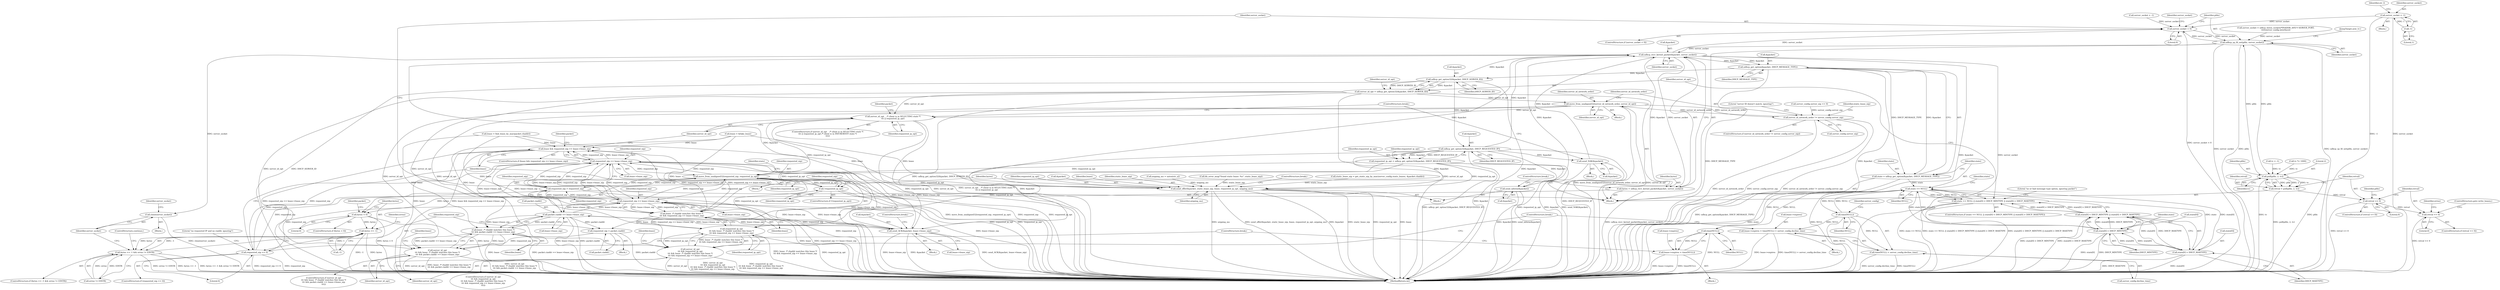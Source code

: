 digraph "0_busybox_6d3b4bb24da9a07c263f3c1acf8df85382ff562c_1@API" {
"1000144" [label="(Call,server_socket = -1)"];
"1000146" [label="(Call,-1)"];
"1000403" [label="(Call,server_socket < 0)"];
"1000414" [label="(Call,udhcp_sp_fd_set(pfds, server_socket))"];
"1000445" [label="(Call,poll(pfds, 2, tv))"];
"1000443" [label="(Call,retval = poll(pfds, 2, tv))"];
"1000450" [label="(Call,retval <= 0)"];
"1000455" [label="(Call,retval == 0)"];
"1000497" [label="(Call,udhcp_recv_kernel_packet(&packet, server_socket))"];
"1000495" [label="(Call,bytes = udhcp_recv_kernel_packet(&packet, server_socket))"];
"1000502" [label="(Call,bytes < 0)"];
"1000508" [label="(Call,bytes == -1)"];
"1000507" [label="(Call,bytes == -1 && errno != EINTR)"];
"1000516" [label="(Call,close(server_socket))"];
"1000545" [label="(Call,udhcp_get_option(&packet, DHCP_MESSAGE_TYPE))"];
"1000543" [label="(Call,state = udhcp_get_option(&packet, DHCP_MESSAGE_TYPE))"];
"1000551" [label="(Call,state == NULL)"];
"1000550" [label="(Call,state == NULL || state[0] < DHCP_MINTYPE || state[0] > DHCP_MAXTYPE)"];
"1000555" [label="(Call,state[0] < DHCP_MINTYPE)"];
"1000554" [label="(Call,state[0] < DHCP_MINTYPE || state[0] > DHCP_MAXTYPE)"];
"1000560" [label="(Call,state[0] > DHCP_MAXTYPE)"];
"1000746" [label="(Call,time(NULL))"];
"1000741" [label="(Call,lease->expires = time(NULL) + server_config.decline_time)"];
"1000745" [label="(Call,time(NULL) + server_config.decline_time)"];
"1000773" [label="(Call,time(NULL))"];
"1000769" [label="(Call,lease->expires = time(NULL))"];
"1000571" [label="(Call,udhcp_get_option32(&packet, DHCP_SERVER_ID))"];
"1000569" [label="(Call,server_id_opt = udhcp_get_option32(&packet, DHCP_SERVER_ID))"];
"1000579" [label="(Call,move_from_unaligned32(server_id_network_order, server_id_opt))"];
"1000583" [label="(Call,server_id_network_order != server_config.server_nip)"];
"1000707" [label="(Call,server_id_opt    /* client is in SELECTING state */\n\t\t\t || requested_ip_opt)"];
"1000720" [label="(Call,server_id_opt\n\t\t\t && requested_ip_opt\n\t\t\t && lease  /* chaddr matches this lease */\n\t\t\t && requested_nip == lease->lease_nip)"];
"1000757" [label="(Call,server_id_opt\n\t\t\t && lease  /* chaddr matches this lease */\n\t\t\t && packet.ciaddr == lease->lease_nip)"];
"1000642" [label="(Call,udhcp_get_option32(&packet, DHCP_REQUESTED_IP))"];
"1000640" [label="(Call,requested_ip_opt = udhcp_get_option32(&packet, DHCP_REQUESTED_IP))"];
"1000649" [label="(Call,move_from_unaligned32(requested_nip, requested_ip_opt))"];
"1000396" [label="(Call,requested_nip = requested_nip)"];
"1000693" [label="(Call,requested_nip == lease->lease_nip)"];
"1000691" [label="(Call,lease && requested_nip == lease->lease_nip)"];
"1000724" [label="(Call,lease  /* chaddr matches this lease */\n\t\t\t && requested_nip == lease->lease_nip)"];
"1000722" [label="(Call,requested_ip_opt\n\t\t\t && lease  /* chaddr matches this lease */\n\t\t\t && requested_nip == lease->lease_nip)"];
"1000699" [label="(Call,send_ACK(&packet, lease->lease_nip))"];
"1000726" [label="(Call,requested_nip == lease->lease_nip)"];
"1000761" [label="(Call,packet.ciaddr == lease->lease_nip)"];
"1000677" [label="(Call,requested_nip = packet.ciaddr)"];
"1000683" [label="(Call,requested_nip == 0)"];
"1000759" [label="(Call,lease  /* chaddr matches this lease */\n\t\t\t && packet.ciaddr == lease->lease_nip)"];
"1000661" [label="(Call,send_offer(&packet, static_lease_nip, lease, requested_ip_opt, arpping_ms))"];
"1000674" [label="(Call,!requested_ip_opt)"];
"1000711" [label="(Call,send_NAK(&packet))"];
"1000780" [label="(Call,send_inform(&packet))"];
"1000731" [label="(Block,)"];
"1000700" [label="(Call,&packet)"];
"1000605" [label="(Call,bb_error_msg(\"found static lease: %x\", static_lease_nip))"];
"1000649" [label="(Call,move_from_unaligned32(requested_nip, requested_ip_opt))"];
"1000795" [label="(MethodReturn,int)"];
"1000577" [label="(Block,)"];
"1000693" [label="(Call,requested_nip == lease->lease_nip)"];
"1000156" [label="(Identifier,str_I)"];
"1000726" [label="(Call,requested_nip == lease->lease_nip)"];
"1000518" [label="(Call,server_socket = -1)"];
"1000550" [label="(Call,state == NULL || state[0] < DHCP_MINTYPE || state[0] > DHCP_MAXTYPE)"];
"1000440" [label="(Call,tv *= 1000)"];
"1000634" [label="(Call,lease = find_lease_by_mac(packet.chaddr))"];
"1000640" [label="(Call,requested_ip_opt = udhcp_get_option32(&packet, DHCP_REQUESTED_IP))"];
"1000564" [label="(Identifier,DHCP_MAXTYPE)"];
"1000765" [label="(Call,lease->lease_nip)"];
"1000780" [label="(Call,send_inform(&packet))"];
"1000415" [label="(Identifier,pfds)"];
"1000448" [label="(Identifier,tv)"];
"1000551" [label="(Call,state == NULL)"];
"1000783" [label="(ControlStructure,break;)"];
"1000727" [label="(Identifier,requested_nip)"];
"1000747" [label="(Identifier,NULL)"];
"1000507" [label="(Call,bytes == -1 && errno != EINTR)"];
"1000461" [label="(Identifier,errno)"];
"1000674" [label="(Call,!requested_ip_opt)"];
"1000561" [label="(Call,state[0])"];
"1000590" [label="(Literal,\"server ID doesn't match, ignoring\")"];
"1000645" [label="(Identifier,DHCP_REQUESTED_IP)"];
"1000454" [label="(ControlStructure,if (retval == 0))"];
"1000742" [label="(Call,lease->expires)"];
"1000723" [label="(Identifier,requested_ip_opt)"];
"1000647" [label="(Identifier,requested_ip_opt)"];
"1000517" [label="(Identifier,server_socket)"];
"1000668" [label="(ControlStructure,break;)"];
"1000405" [label="(Literal,0)"];
"1000545" [label="(Call,udhcp_get_option(&packet, DHCP_MESSAGE_TYPE))"];
"1000584" [label="(Identifier,server_id_network_order)"];
"1000722" [label="(Call,requested_ip_opt\n\t\t\t && lease  /* chaddr matches this lease */\n\t\t\t && requested_nip == lease->lease_nip)"];
"1000556" [label="(Call,state[0])"];
"1000774" [label="(Identifier,NULL)"];
"1000758" [label="(Identifier,server_id_opt)"];
"1000508" [label="(Call,bytes == -1)"];
"1000641" [label="(Identifier,requested_ip_opt)"];
"1000452" [label="(Literal,0)"];
"1000678" [label="(Identifier,requested_nip)"];
"1000592" [label="(Call,static_lease_nip = get_static_nip_by_mac(server_config.static_leases, &packet.chaddr))"];
"1000147" [label="(Literal,1)"];
"1000146" [label="(Call,-1)"];
"1000708" [label="(Identifier,server_id_opt)"];
"1000516" [label="(Call,close(server_socket))"];
"1000450" [label="(Call,retval <= 0)"];
"1000449" [label="(ControlStructure,if (retval <= 0))"];
"1000643" [label="(Call,&packet)"];
"1000414" [label="(Call,udhcp_sp_fd_set(pfds, server_socket))"];
"1000684" [label="(Identifier,requested_nip)"];
"1000666" [label="(Identifier,requested_ip_opt)"];
"1000751" [label="(ControlStructure,break;)"];
"1000691" [label="(Call,lease && requested_nip == lease->lease_nip)"];
"1000688" [label="(Literal,\"no requested IP and no ciaddr, ignoring\")"];
"1000676" [label="(Block,)"];
"1000555" [label="(Call,state[0] < DHCP_MINTYPE)"];
"1000662" [label="(Call,&packet)"];
"1000710" [label="(Block,)"];
"1000543" [label="(Call,state = udhcp_get_option(&packet, DHCP_MESSAGE_TYPE))"];
"1000408" [label="(Identifier,server_socket)"];
"1000513" [label="(Identifier,errno)"];
"1000552" [label="(Identifier,state)"];
"1000712" [label="(Call,&packet)"];
"1000548" [label="(Identifier,DHCP_MESSAGE_TYPE)"];
"1000745" [label="(Call,time(NULL) + server_config.decline_time)"];
"1000762" [label="(Call,packet.ciaddr)"];
"1000544" [label="(Identifier,state)"];
"1000713" [label="(Identifier,packet)"];
"1000775" [label="(ControlStructure,break;)"];
"1000773" [label="(Call,time(NULL))"];
"1000402" [label="(ControlStructure,if (server_socket < 0))"];
"1000665" [label="(Identifier,lease)"];
"1000724" [label="(Call,lease  /* chaddr matches this lease */\n\t\t\t && requested_nip == lease->lease_nip)"];
"1000526" [label="(Identifier,packet)"];
"1000654" [label="(Identifier,state)"];
"1000496" [label="(Identifier,bytes)"];
"1000673" [label="(ControlStructure,if (!requested_ip_opt))"];
"1000546" [label="(Call,&packet)"];
"1000359" [label="(Call,server_config.server_nip == 0)"];
"1000581" [label="(Identifier,server_id_opt)"];
"1000522" [label="(ControlStructure,continue;)"];
"1000416" [label="(Identifier,server_socket)"];
"1000498" [label="(Call,&packet)"];
"1000757" [label="(Call,server_id_opt\n\t\t\t && lease  /* chaddr matches this lease */\n\t\t\t && packet.ciaddr == lease->lease_nip)"];
"1000628" [label="(Call,lease = &fake_lease)"];
"1000719" [label="(ControlStructure,if (server_id_opt\n\t\t\t && requested_ip_opt\n\t\t\t && lease  /* chaddr matches this lease */\n\t\t\t && requested_nip == lease->lease_nip\n\t\t\t))"];
"1000720" [label="(Call,server_id_opt\n\t\t\t && requested_ip_opt\n\t\t\t && lease  /* chaddr matches this lease */\n\t\t\t && requested_nip == lease->lease_nip)"];
"1000748" [label="(Call,server_config.decline_time)"];
"1000648" [label="(Block,)"];
"1000677" [label="(Call,requested_nip = packet.ciaddr)"];
"1000515" [label="(Block,)"];
"1000768" [label="(Block,)"];
"1000502" [label="(Call,bytes < 0)"];
"1000559" [label="(Identifier,DHCP_MINTYPE)"];
"1000569" [label="(Call,server_id_opt = udhcp_get_option32(&packet, DHCP_SERVER_ID))"];
"1000144" [label="(Call,server_socket = -1)"];
"1000447" [label="(Literal,2)"];
"1000554" [label="(Call,state[0] < DHCP_MINTYPE || state[0] > DHCP_MAXTYPE)"];
"1000458" [label="(ControlStructure,goto write_leases;)"];
"1000580" [label="(Identifier,server_id_network_order)"];
"1000682" [label="(ControlStructure,if (requested_nip == 0))"];
"1000725" [label="(Identifier,lease)"];
"1000685" [label="(Literal,0)"];
"1000504" [label="(Literal,0)"];
"1000690" [label="(ControlStructure,if (lease && requested_nip == lease->lease_nip))"];
"1000572" [label="(Call,&packet)"];
"1000741" [label="(Call,lease->expires = time(NULL) + server_config.decline_time)"];
"1000443" [label="(Call,retval = poll(pfds, 2, tv))"];
"1000451" [label="(Identifier,retval)"];
"1000699" [label="(Call,send_ACK(&packet, lease->lease_nip))"];
"1000734" [label="(Identifier,lease)"];
"1000446" [label="(Identifier,pfds)"];
"1000706" [label="(ControlStructure,if (server_id_opt    /* client is in SELECTING state */\n\t\t\t || requested_ip_opt /* client is in INIT-REBOOT state */\n\t\t\t))"];
"1000509" [label="(Identifier,bytes)"];
"1000698" [label="(Block,)"];
"1000728" [label="(Call,lease->lease_nip)"];
"1000667" [label="(Identifier,arpping_ms)"];
"1000705" [label="(ControlStructure,break;)"];
"1000510" [label="(Call,-1)"];
"1000512" [label="(Call,errno != EINTR)"];
"1000557" [label="(Identifier,state)"];
"1000553" [label="(Identifier,NULL)"];
"1000417" [label="(JumpTarget,new_tv:)"];
"1000579" [label="(Call,move_from_unaligned32(server_id_network_order, server_id_opt))"];
"1000761" [label="(Call,packet.ciaddr == lease->lease_nip)"];
"1000497" [label="(Call,udhcp_recv_kernel_packet(&packet, server_socket))"];
"1000444" [label="(Identifier,retval)"];
"1000583" [label="(Call,server_id_network_order != server_config.server_nip)"];
"1000457" [label="(Literal,0)"];
"1000397" [label="(Identifier,requested_nip)"];
"1000562" [label="(Identifier,state)"];
"1000469" [label="(Identifier,pfds)"];
"1000549" [label="(ControlStructure,if (state == NULL || state[0] < DHCP_MINTYPE || state[0] > DHCP_MAXTYPE))"];
"1000398" [label="(Identifier,requested_nip)"];
"1000769" [label="(Call,lease->expires = time(NULL))"];
"1000702" [label="(Call,lease->lease_nip)"];
"1000707" [label="(Call,server_id_opt    /* client is in SELECTING state */\n\t\t\t || requested_ip_opt)"];
"1000759" [label="(Call,lease  /* chaddr matches this lease */\n\t\t\t && packet.ciaddr == lease->lease_nip)"];
"1000593" [label="(Identifier,static_lease_nip)"];
"1000445" [label="(Call,poll(pfds, 2, tv))"];
"1000455" [label="(Call,retval == 0)"];
"1000145" [label="(Identifier,server_socket)"];
"1000142" [label="(Block,)"];
"1000642" [label="(Call,udhcp_get_option32(&packet, DHCP_REQUESTED_IP))"];
"1000456" [label="(Identifier,retval)"];
"1000770" [label="(Call,lease->expires)"];
"1000651" [label="(Identifier,requested_ip_opt)"];
"1000403" [label="(Call,server_socket < 0)"];
"1000570" [label="(Identifier,server_id_opt)"];
"1000695" [label="(Call,lease->lease_nip)"];
"1000404" [label="(Identifier,server_socket)"];
"1000760" [label="(Identifier,lease)"];
"1000656" [label="(Block,)"];
"1000500" [label="(Identifier,server_socket)"];
"1000574" [label="(Identifier,DHCP_SERVER_ID)"];
"1000519" [label="(Identifier,server_socket)"];
"1000664" [label="(Identifier,static_lease_nip)"];
"1000567" [label="(Literal,\"no or bad message type option, ignoring packet\")"];
"1000506" [label="(ControlStructure,if (bytes == -1 && errno != EINTR))"];
"1000396" [label="(Call,requested_nip = requested_nip)"];
"1000576" [label="(Identifier,server_id_opt)"];
"1000714" [label="(ControlStructure,break;)"];
"1000571" [label="(Call,udhcp_get_option32(&packet, DHCP_SERVER_ID))"];
"1000388" [label="(Block,)"];
"1000746" [label="(Call,time(NULL))"];
"1000418" [label="(Call,tv = -1)"];
"1000407" [label="(Call,server_socket = udhcp_listen_socket(/*INADDR_ANY,*/ SERVER_PORT,\n\t\t\t\t\tserver_config.interface))"];
"1000721" [label="(Identifier,server_id_opt)"];
"1000711" [label="(Call,send_NAK(&packet))"];
"1000650" [label="(Identifier,requested_nip)"];
"1000560" [label="(Call,state[0] > DHCP_MAXTYPE)"];
"1000771" [label="(Identifier,lease)"];
"1000661" [label="(Call,send_offer(&packet, static_lease_nip, lease, requested_ip_opt, arpping_ms))"];
"1000503" [label="(Identifier,bytes)"];
"1000709" [label="(Identifier,requested_ip_opt)"];
"1000756" [label="(ControlStructure,if (server_id_opt\n\t\t\t && lease  /* chaddr matches this lease */\n\t\t\t && packet.ciaddr == lease->lease_nip\n\t\t\t))"];
"1000694" [label="(Identifier,requested_nip)"];
"1000692" [label="(Identifier,lease)"];
"1000749" [label="(Identifier,server_config)"];
"1000501" [label="(ControlStructure,if (bytes < 0))"];
"1000585" [label="(Call,server_config.server_nip)"];
"1000701" [label="(Identifier,packet)"];
"1000683" [label="(Call,requested_nip == 0)"];
"1000679" [label="(Call,packet.ciaddr)"];
"1000239" [label="(Call,arpping_ms = xatou(str_a))"];
"1000675" [label="(Identifier,requested_ip_opt)"];
"1000781" [label="(Call,&packet)"];
"1000582" [label="(ControlStructure,if (server_id_network_order != server_config.server_nip))"];
"1000495" [label="(Call,bytes = udhcp_recv_kernel_packet(&packet, server_socket))"];
"1000144" -> "1000142"  [label="AST: "];
"1000144" -> "1000146"  [label="CFG: "];
"1000145" -> "1000144"  [label="AST: "];
"1000146" -> "1000144"  [label="AST: "];
"1000156" -> "1000144"  [label="CFG: "];
"1000144" -> "1000795"  [label="DDG: server_socket"];
"1000144" -> "1000795"  [label="DDG: -1"];
"1000146" -> "1000144"  [label="DDG: 1"];
"1000144" -> "1000403"  [label="DDG: server_socket"];
"1000146" -> "1000147"  [label="CFG: "];
"1000147" -> "1000146"  [label="AST: "];
"1000403" -> "1000402"  [label="AST: "];
"1000403" -> "1000405"  [label="CFG: "];
"1000404" -> "1000403"  [label="AST: "];
"1000405" -> "1000403"  [label="AST: "];
"1000408" -> "1000403"  [label="CFG: "];
"1000415" -> "1000403"  [label="CFG: "];
"1000403" -> "1000795"  [label="DDG: server_socket < 0"];
"1000518" -> "1000403"  [label="DDG: server_socket"];
"1000497" -> "1000403"  [label="DDG: server_socket"];
"1000414" -> "1000403"  [label="DDG: server_socket"];
"1000403" -> "1000414"  [label="DDG: server_socket"];
"1000414" -> "1000388"  [label="AST: "];
"1000414" -> "1000416"  [label="CFG: "];
"1000415" -> "1000414"  [label="AST: "];
"1000416" -> "1000414"  [label="AST: "];
"1000417" -> "1000414"  [label="CFG: "];
"1000414" -> "1000795"  [label="DDG: udhcp_sp_fd_set(pfds, server_socket)"];
"1000414" -> "1000795"  [label="DDG: server_socket"];
"1000414" -> "1000795"  [label="DDG: pfds"];
"1000445" -> "1000414"  [label="DDG: pfds"];
"1000407" -> "1000414"  [label="DDG: server_socket"];
"1000414" -> "1000445"  [label="DDG: pfds"];
"1000414" -> "1000497"  [label="DDG: server_socket"];
"1000445" -> "1000443"  [label="AST: "];
"1000445" -> "1000448"  [label="CFG: "];
"1000446" -> "1000445"  [label="AST: "];
"1000447" -> "1000445"  [label="AST: "];
"1000448" -> "1000445"  [label="AST: "];
"1000443" -> "1000445"  [label="CFG: "];
"1000445" -> "1000795"  [label="DDG: pfds"];
"1000445" -> "1000795"  [label="DDG: tv"];
"1000445" -> "1000443"  [label="DDG: pfds"];
"1000445" -> "1000443"  [label="DDG: 2"];
"1000445" -> "1000443"  [label="DDG: tv"];
"1000440" -> "1000445"  [label="DDG: tv"];
"1000418" -> "1000445"  [label="DDG: tv"];
"1000443" -> "1000388"  [label="AST: "];
"1000444" -> "1000443"  [label="AST: "];
"1000451" -> "1000443"  [label="CFG: "];
"1000443" -> "1000795"  [label="DDG: poll(pfds, 2, tv)"];
"1000443" -> "1000450"  [label="DDG: retval"];
"1000450" -> "1000449"  [label="AST: "];
"1000450" -> "1000452"  [label="CFG: "];
"1000451" -> "1000450"  [label="AST: "];
"1000452" -> "1000450"  [label="AST: "];
"1000456" -> "1000450"  [label="CFG: "];
"1000469" -> "1000450"  [label="CFG: "];
"1000450" -> "1000795"  [label="DDG: retval <= 0"];
"1000450" -> "1000455"  [label="DDG: retval"];
"1000455" -> "1000454"  [label="AST: "];
"1000455" -> "1000457"  [label="CFG: "];
"1000456" -> "1000455"  [label="AST: "];
"1000457" -> "1000455"  [label="AST: "];
"1000458" -> "1000455"  [label="CFG: "];
"1000461" -> "1000455"  [label="CFG: "];
"1000455" -> "1000795"  [label="DDG: retval == 0"];
"1000497" -> "1000495"  [label="AST: "];
"1000497" -> "1000500"  [label="CFG: "];
"1000498" -> "1000497"  [label="AST: "];
"1000500" -> "1000497"  [label="AST: "];
"1000495" -> "1000497"  [label="CFG: "];
"1000497" -> "1000795"  [label="DDG: &packet"];
"1000497" -> "1000795"  [label="DDG: server_socket"];
"1000497" -> "1000495"  [label="DDG: &packet"];
"1000497" -> "1000495"  [label="DDG: server_socket"];
"1000642" -> "1000497"  [label="DDG: &packet"];
"1000699" -> "1000497"  [label="DDG: &packet"];
"1000711" -> "1000497"  [label="DDG: &packet"];
"1000780" -> "1000497"  [label="DDG: &packet"];
"1000661" -> "1000497"  [label="DDG: &packet"];
"1000545" -> "1000497"  [label="DDG: &packet"];
"1000571" -> "1000497"  [label="DDG: &packet"];
"1000497" -> "1000516"  [label="DDG: server_socket"];
"1000497" -> "1000545"  [label="DDG: &packet"];
"1000495" -> "1000388"  [label="AST: "];
"1000496" -> "1000495"  [label="AST: "];
"1000503" -> "1000495"  [label="CFG: "];
"1000495" -> "1000795"  [label="DDG: udhcp_recv_kernel_packet(&packet, server_socket)"];
"1000495" -> "1000502"  [label="DDG: bytes"];
"1000502" -> "1000501"  [label="AST: "];
"1000502" -> "1000504"  [label="CFG: "];
"1000503" -> "1000502"  [label="AST: "];
"1000504" -> "1000502"  [label="AST: "];
"1000509" -> "1000502"  [label="CFG: "];
"1000526" -> "1000502"  [label="CFG: "];
"1000502" -> "1000795"  [label="DDG: bytes"];
"1000502" -> "1000795"  [label="DDG: bytes < 0"];
"1000502" -> "1000508"  [label="DDG: bytes"];
"1000508" -> "1000507"  [label="AST: "];
"1000508" -> "1000510"  [label="CFG: "];
"1000509" -> "1000508"  [label="AST: "];
"1000510" -> "1000508"  [label="AST: "];
"1000513" -> "1000508"  [label="CFG: "];
"1000507" -> "1000508"  [label="CFG: "];
"1000508" -> "1000795"  [label="DDG: bytes"];
"1000508" -> "1000795"  [label="DDG: -1"];
"1000508" -> "1000507"  [label="DDG: bytes"];
"1000508" -> "1000507"  [label="DDG: -1"];
"1000510" -> "1000508"  [label="DDG: 1"];
"1000507" -> "1000506"  [label="AST: "];
"1000507" -> "1000512"  [label="CFG: "];
"1000512" -> "1000507"  [label="AST: "];
"1000517" -> "1000507"  [label="CFG: "];
"1000522" -> "1000507"  [label="CFG: "];
"1000507" -> "1000795"  [label="DDG: bytes == -1 && errno != EINTR"];
"1000507" -> "1000795"  [label="DDG: errno != EINTR"];
"1000507" -> "1000795"  [label="DDG: bytes == -1"];
"1000512" -> "1000507"  [label="DDG: errno"];
"1000512" -> "1000507"  [label="DDG: EINTR"];
"1000516" -> "1000515"  [label="AST: "];
"1000516" -> "1000517"  [label="CFG: "];
"1000517" -> "1000516"  [label="AST: "];
"1000519" -> "1000516"  [label="CFG: "];
"1000516" -> "1000795"  [label="DDG: close(server_socket)"];
"1000545" -> "1000543"  [label="AST: "];
"1000545" -> "1000548"  [label="CFG: "];
"1000546" -> "1000545"  [label="AST: "];
"1000548" -> "1000545"  [label="AST: "];
"1000543" -> "1000545"  [label="CFG: "];
"1000545" -> "1000795"  [label="DDG: DHCP_MESSAGE_TYPE"];
"1000545" -> "1000795"  [label="DDG: &packet"];
"1000545" -> "1000543"  [label="DDG: &packet"];
"1000545" -> "1000543"  [label="DDG: DHCP_MESSAGE_TYPE"];
"1000545" -> "1000571"  [label="DDG: &packet"];
"1000543" -> "1000388"  [label="AST: "];
"1000544" -> "1000543"  [label="AST: "];
"1000552" -> "1000543"  [label="CFG: "];
"1000543" -> "1000795"  [label="DDG: udhcp_get_option(&packet, DHCP_MESSAGE_TYPE)"];
"1000543" -> "1000551"  [label="DDG: state"];
"1000551" -> "1000550"  [label="AST: "];
"1000551" -> "1000553"  [label="CFG: "];
"1000552" -> "1000551"  [label="AST: "];
"1000553" -> "1000551"  [label="AST: "];
"1000557" -> "1000551"  [label="CFG: "];
"1000550" -> "1000551"  [label="CFG: "];
"1000551" -> "1000795"  [label="DDG: NULL"];
"1000551" -> "1000795"  [label="DDG: state"];
"1000551" -> "1000550"  [label="DDG: state"];
"1000551" -> "1000550"  [label="DDG: NULL"];
"1000555" -> "1000551"  [label="DDG: state[0]"];
"1000560" -> "1000551"  [label="DDG: state[0]"];
"1000746" -> "1000551"  [label="DDG: NULL"];
"1000773" -> "1000551"  [label="DDG: NULL"];
"1000551" -> "1000555"  [label="DDG: state"];
"1000551" -> "1000560"  [label="DDG: state"];
"1000551" -> "1000746"  [label="DDG: NULL"];
"1000551" -> "1000773"  [label="DDG: NULL"];
"1000550" -> "1000549"  [label="AST: "];
"1000550" -> "1000554"  [label="CFG: "];
"1000554" -> "1000550"  [label="AST: "];
"1000567" -> "1000550"  [label="CFG: "];
"1000570" -> "1000550"  [label="CFG: "];
"1000550" -> "1000795"  [label="DDG: state == NULL || state[0] < DHCP_MINTYPE || state[0] > DHCP_MAXTYPE"];
"1000550" -> "1000795"  [label="DDG: state[0] < DHCP_MINTYPE || state[0] > DHCP_MAXTYPE"];
"1000550" -> "1000795"  [label="DDG: state == NULL"];
"1000554" -> "1000550"  [label="DDG: state[0] < DHCP_MINTYPE"];
"1000554" -> "1000550"  [label="DDG: state[0] > DHCP_MAXTYPE"];
"1000555" -> "1000554"  [label="AST: "];
"1000555" -> "1000559"  [label="CFG: "];
"1000556" -> "1000555"  [label="AST: "];
"1000559" -> "1000555"  [label="AST: "];
"1000562" -> "1000555"  [label="CFG: "];
"1000554" -> "1000555"  [label="CFG: "];
"1000555" -> "1000795"  [label="DDG: state[0]"];
"1000555" -> "1000795"  [label="DDG: DHCP_MINTYPE"];
"1000555" -> "1000554"  [label="DDG: state[0]"];
"1000555" -> "1000554"  [label="DDG: DHCP_MINTYPE"];
"1000560" -> "1000555"  [label="DDG: state[0]"];
"1000555" -> "1000560"  [label="DDG: state[0]"];
"1000554" -> "1000560"  [label="CFG: "];
"1000560" -> "1000554"  [label="AST: "];
"1000554" -> "1000795"  [label="DDG: state[0] > DHCP_MAXTYPE"];
"1000554" -> "1000795"  [label="DDG: state[0] < DHCP_MINTYPE"];
"1000560" -> "1000554"  [label="DDG: state[0]"];
"1000560" -> "1000554"  [label="DDG: DHCP_MAXTYPE"];
"1000560" -> "1000564"  [label="CFG: "];
"1000561" -> "1000560"  [label="AST: "];
"1000564" -> "1000560"  [label="AST: "];
"1000560" -> "1000795"  [label="DDG: DHCP_MAXTYPE"];
"1000560" -> "1000795"  [label="DDG: state[0]"];
"1000746" -> "1000745"  [label="AST: "];
"1000746" -> "1000747"  [label="CFG: "];
"1000747" -> "1000746"  [label="AST: "];
"1000749" -> "1000746"  [label="CFG: "];
"1000746" -> "1000795"  [label="DDG: NULL"];
"1000746" -> "1000741"  [label="DDG: NULL"];
"1000746" -> "1000745"  [label="DDG: NULL"];
"1000741" -> "1000731"  [label="AST: "];
"1000741" -> "1000745"  [label="CFG: "];
"1000742" -> "1000741"  [label="AST: "];
"1000745" -> "1000741"  [label="AST: "];
"1000751" -> "1000741"  [label="CFG: "];
"1000741" -> "1000795"  [label="DDG: lease->expires"];
"1000741" -> "1000795"  [label="DDG: time(NULL) + server_config.decline_time"];
"1000745" -> "1000748"  [label="CFG: "];
"1000748" -> "1000745"  [label="AST: "];
"1000745" -> "1000795"  [label="DDG: server_config.decline_time"];
"1000745" -> "1000795"  [label="DDG: time(NULL)"];
"1000773" -> "1000769"  [label="AST: "];
"1000773" -> "1000774"  [label="CFG: "];
"1000774" -> "1000773"  [label="AST: "];
"1000769" -> "1000773"  [label="CFG: "];
"1000773" -> "1000795"  [label="DDG: NULL"];
"1000773" -> "1000769"  [label="DDG: NULL"];
"1000769" -> "1000768"  [label="AST: "];
"1000770" -> "1000769"  [label="AST: "];
"1000775" -> "1000769"  [label="CFG: "];
"1000769" -> "1000795"  [label="DDG: time(NULL)"];
"1000769" -> "1000795"  [label="DDG: lease->expires"];
"1000571" -> "1000569"  [label="AST: "];
"1000571" -> "1000574"  [label="CFG: "];
"1000572" -> "1000571"  [label="AST: "];
"1000574" -> "1000571"  [label="AST: "];
"1000569" -> "1000571"  [label="CFG: "];
"1000571" -> "1000795"  [label="DDG: DHCP_SERVER_ID"];
"1000571" -> "1000795"  [label="DDG: &packet"];
"1000571" -> "1000569"  [label="DDG: &packet"];
"1000571" -> "1000569"  [label="DDG: DHCP_SERVER_ID"];
"1000571" -> "1000642"  [label="DDG: &packet"];
"1000569" -> "1000388"  [label="AST: "];
"1000570" -> "1000569"  [label="AST: "];
"1000576" -> "1000569"  [label="CFG: "];
"1000569" -> "1000795"  [label="DDG: udhcp_get_option32(&packet, DHCP_SERVER_ID)"];
"1000569" -> "1000795"  [label="DDG: server_id_opt"];
"1000569" -> "1000579"  [label="DDG: server_id_opt"];
"1000569" -> "1000707"  [label="DDG: server_id_opt"];
"1000569" -> "1000720"  [label="DDG: server_id_opt"];
"1000569" -> "1000757"  [label="DDG: server_id_opt"];
"1000579" -> "1000577"  [label="AST: "];
"1000579" -> "1000581"  [label="CFG: "];
"1000580" -> "1000579"  [label="AST: "];
"1000581" -> "1000579"  [label="AST: "];
"1000584" -> "1000579"  [label="CFG: "];
"1000579" -> "1000795"  [label="DDG: move_from_unaligned32(server_id_network_order, server_id_opt)"];
"1000579" -> "1000795"  [label="DDG: server_id_opt"];
"1000583" -> "1000579"  [label="DDG: server_id_network_order"];
"1000579" -> "1000583"  [label="DDG: server_id_network_order"];
"1000579" -> "1000707"  [label="DDG: server_id_opt"];
"1000579" -> "1000720"  [label="DDG: server_id_opt"];
"1000579" -> "1000757"  [label="DDG: server_id_opt"];
"1000583" -> "1000582"  [label="AST: "];
"1000583" -> "1000585"  [label="CFG: "];
"1000584" -> "1000583"  [label="AST: "];
"1000585" -> "1000583"  [label="AST: "];
"1000590" -> "1000583"  [label="CFG: "];
"1000593" -> "1000583"  [label="CFG: "];
"1000583" -> "1000795"  [label="DDG: server_id_network_order != server_config.server_nip"];
"1000583" -> "1000795"  [label="DDG: server_id_network_order"];
"1000583" -> "1000795"  [label="DDG: server_config.server_nip"];
"1000359" -> "1000583"  [label="DDG: server_config.server_nip"];
"1000707" -> "1000706"  [label="AST: "];
"1000707" -> "1000708"  [label="CFG: "];
"1000707" -> "1000709"  [label="CFG: "];
"1000708" -> "1000707"  [label="AST: "];
"1000709" -> "1000707"  [label="AST: "];
"1000713" -> "1000707"  [label="CFG: "];
"1000714" -> "1000707"  [label="CFG: "];
"1000707" -> "1000795"  [label="DDG: requested_ip_opt"];
"1000707" -> "1000795"  [label="DDG: server_id_opt"];
"1000707" -> "1000795"  [label="DDG: server_id_opt    /* client is in SELECTING state */\n\t\t\t || requested_ip_opt"];
"1000674" -> "1000707"  [label="DDG: requested_ip_opt"];
"1000720" -> "1000719"  [label="AST: "];
"1000720" -> "1000721"  [label="CFG: "];
"1000720" -> "1000722"  [label="CFG: "];
"1000721" -> "1000720"  [label="AST: "];
"1000722" -> "1000720"  [label="AST: "];
"1000734" -> "1000720"  [label="CFG: "];
"1000751" -> "1000720"  [label="CFG: "];
"1000720" -> "1000795"  [label="DDG: server_id_opt"];
"1000720" -> "1000795"  [label="DDG: server_id_opt\n\t\t\t && requested_ip_opt\n\t\t\t && lease  /* chaddr matches this lease */\n\t\t\t && requested_nip == lease->lease_nip"];
"1000720" -> "1000795"  [label="DDG: requested_ip_opt\n\t\t\t && lease  /* chaddr matches this lease */\n\t\t\t && requested_nip == lease->lease_nip"];
"1000722" -> "1000720"  [label="DDG: requested_ip_opt"];
"1000722" -> "1000720"  [label="DDG: lease  /* chaddr matches this lease */\n\t\t\t && requested_nip == lease->lease_nip"];
"1000757" -> "1000756"  [label="AST: "];
"1000757" -> "1000758"  [label="CFG: "];
"1000757" -> "1000759"  [label="CFG: "];
"1000758" -> "1000757"  [label="AST: "];
"1000759" -> "1000757"  [label="AST: "];
"1000771" -> "1000757"  [label="CFG: "];
"1000775" -> "1000757"  [label="CFG: "];
"1000757" -> "1000795"  [label="DDG: server_id_opt\n\t\t\t && lease  /* chaddr matches this lease */\n\t\t\t && packet.ciaddr == lease->lease_nip"];
"1000757" -> "1000795"  [label="DDG: server_id_opt"];
"1000757" -> "1000795"  [label="DDG: lease  /* chaddr matches this lease */\n\t\t\t && packet.ciaddr == lease->lease_nip"];
"1000759" -> "1000757"  [label="DDG: lease"];
"1000759" -> "1000757"  [label="DDG: packet.ciaddr == lease->lease_nip"];
"1000642" -> "1000640"  [label="AST: "];
"1000642" -> "1000645"  [label="CFG: "];
"1000643" -> "1000642"  [label="AST: "];
"1000645" -> "1000642"  [label="AST: "];
"1000640" -> "1000642"  [label="CFG: "];
"1000642" -> "1000795"  [label="DDG: &packet"];
"1000642" -> "1000795"  [label="DDG: DHCP_REQUESTED_IP"];
"1000642" -> "1000640"  [label="DDG: &packet"];
"1000642" -> "1000640"  [label="DDG: DHCP_REQUESTED_IP"];
"1000642" -> "1000661"  [label="DDG: &packet"];
"1000642" -> "1000699"  [label="DDG: &packet"];
"1000642" -> "1000711"  [label="DDG: &packet"];
"1000642" -> "1000780"  [label="DDG: &packet"];
"1000640" -> "1000388"  [label="AST: "];
"1000641" -> "1000640"  [label="AST: "];
"1000647" -> "1000640"  [label="CFG: "];
"1000640" -> "1000795"  [label="DDG: requested_ip_opt"];
"1000640" -> "1000795"  [label="DDG: udhcp_get_option32(&packet, DHCP_REQUESTED_IP)"];
"1000640" -> "1000649"  [label="DDG: requested_ip_opt"];
"1000640" -> "1000661"  [label="DDG: requested_ip_opt"];
"1000640" -> "1000674"  [label="DDG: requested_ip_opt"];
"1000640" -> "1000722"  [label="DDG: requested_ip_opt"];
"1000649" -> "1000648"  [label="AST: "];
"1000649" -> "1000651"  [label="CFG: "];
"1000650" -> "1000649"  [label="AST: "];
"1000651" -> "1000649"  [label="AST: "];
"1000654" -> "1000649"  [label="CFG: "];
"1000649" -> "1000795"  [label="DDG: requested_nip"];
"1000649" -> "1000795"  [label="DDG: requested_ip_opt"];
"1000649" -> "1000795"  [label="DDG: move_from_unaligned32(requested_nip, requested_ip_opt)"];
"1000649" -> "1000396"  [label="DDG: requested_nip"];
"1000396" -> "1000649"  [label="DDG: requested_nip"];
"1000683" -> "1000649"  [label="DDG: requested_nip"];
"1000726" -> "1000649"  [label="DDG: requested_nip"];
"1000693" -> "1000649"  [label="DDG: requested_nip"];
"1000649" -> "1000661"  [label="DDG: requested_ip_opt"];
"1000649" -> "1000674"  [label="DDG: requested_ip_opt"];
"1000649" -> "1000693"  [label="DDG: requested_nip"];
"1000649" -> "1000722"  [label="DDG: requested_ip_opt"];
"1000649" -> "1000726"  [label="DDG: requested_nip"];
"1000396" -> "1000388"  [label="AST: "];
"1000396" -> "1000398"  [label="CFG: "];
"1000397" -> "1000396"  [label="AST: "];
"1000398" -> "1000396"  [label="AST: "];
"1000404" -> "1000396"  [label="CFG: "];
"1000396" -> "1000795"  [label="DDG: requested_nip"];
"1000683" -> "1000396"  [label="DDG: requested_nip"];
"1000726" -> "1000396"  [label="DDG: requested_nip"];
"1000693" -> "1000396"  [label="DDG: requested_nip"];
"1000396" -> "1000693"  [label="DDG: requested_nip"];
"1000396" -> "1000726"  [label="DDG: requested_nip"];
"1000693" -> "1000691"  [label="AST: "];
"1000693" -> "1000695"  [label="CFG: "];
"1000694" -> "1000693"  [label="AST: "];
"1000695" -> "1000693"  [label="AST: "];
"1000691" -> "1000693"  [label="CFG: "];
"1000693" -> "1000795"  [label="DDG: lease->lease_nip"];
"1000693" -> "1000795"  [label="DDG: requested_nip"];
"1000693" -> "1000691"  [label="DDG: requested_nip"];
"1000693" -> "1000691"  [label="DDG: lease->lease_nip"];
"1000683" -> "1000693"  [label="DDG: requested_nip"];
"1000726" -> "1000693"  [label="DDG: requested_nip"];
"1000726" -> "1000693"  [label="DDG: lease->lease_nip"];
"1000699" -> "1000693"  [label="DDG: lease->lease_nip"];
"1000761" -> "1000693"  [label="DDG: lease->lease_nip"];
"1000693" -> "1000699"  [label="DDG: lease->lease_nip"];
"1000693" -> "1000726"  [label="DDG: requested_nip"];
"1000693" -> "1000726"  [label="DDG: lease->lease_nip"];
"1000693" -> "1000761"  [label="DDG: lease->lease_nip"];
"1000691" -> "1000690"  [label="AST: "];
"1000691" -> "1000692"  [label="CFG: "];
"1000692" -> "1000691"  [label="AST: "];
"1000701" -> "1000691"  [label="CFG: "];
"1000708" -> "1000691"  [label="CFG: "];
"1000691" -> "1000795"  [label="DDG: requested_nip == lease->lease_nip"];
"1000691" -> "1000795"  [label="DDG: lease"];
"1000691" -> "1000795"  [label="DDG: lease && requested_nip == lease->lease_nip"];
"1000628" -> "1000691"  [label="DDG: lease"];
"1000634" -> "1000691"  [label="DDG: lease"];
"1000724" -> "1000691"  [label="DDG: requested_nip == lease->lease_nip"];
"1000691" -> "1000724"  [label="DDG: requested_nip == lease->lease_nip"];
"1000724" -> "1000722"  [label="AST: "];
"1000724" -> "1000725"  [label="CFG: "];
"1000724" -> "1000726"  [label="CFG: "];
"1000725" -> "1000724"  [label="AST: "];
"1000726" -> "1000724"  [label="AST: "];
"1000722" -> "1000724"  [label="CFG: "];
"1000724" -> "1000795"  [label="DDG: lease"];
"1000724" -> "1000795"  [label="DDG: requested_nip == lease->lease_nip"];
"1000724" -> "1000722"  [label="DDG: lease"];
"1000724" -> "1000722"  [label="DDG: requested_nip == lease->lease_nip"];
"1000628" -> "1000724"  [label="DDG: lease"];
"1000634" -> "1000724"  [label="DDG: lease"];
"1000726" -> "1000724"  [label="DDG: requested_nip"];
"1000726" -> "1000724"  [label="DDG: lease->lease_nip"];
"1000722" -> "1000723"  [label="CFG: "];
"1000723" -> "1000722"  [label="AST: "];
"1000722" -> "1000795"  [label="DDG: lease  /* chaddr matches this lease */\n\t\t\t && requested_nip == lease->lease_nip"];
"1000722" -> "1000795"  [label="DDG: requested_ip_opt"];
"1000699" -> "1000698"  [label="AST: "];
"1000699" -> "1000702"  [label="CFG: "];
"1000700" -> "1000699"  [label="AST: "];
"1000702" -> "1000699"  [label="AST: "];
"1000705" -> "1000699"  [label="CFG: "];
"1000699" -> "1000795"  [label="DDG: &packet"];
"1000699" -> "1000795"  [label="DDG: send_ACK(&packet, lease->lease_nip)"];
"1000699" -> "1000795"  [label="DDG: lease->lease_nip"];
"1000761" -> "1000699"  [label="DDG: lease->lease_nip"];
"1000726" -> "1000699"  [label="DDG: lease->lease_nip"];
"1000699" -> "1000726"  [label="DDG: lease->lease_nip"];
"1000699" -> "1000761"  [label="DDG: lease->lease_nip"];
"1000726" -> "1000728"  [label="CFG: "];
"1000727" -> "1000726"  [label="AST: "];
"1000728" -> "1000726"  [label="AST: "];
"1000726" -> "1000795"  [label="DDG: requested_nip"];
"1000726" -> "1000795"  [label="DDG: lease->lease_nip"];
"1000683" -> "1000726"  [label="DDG: requested_nip"];
"1000761" -> "1000726"  [label="DDG: lease->lease_nip"];
"1000726" -> "1000761"  [label="DDG: lease->lease_nip"];
"1000761" -> "1000759"  [label="AST: "];
"1000761" -> "1000765"  [label="CFG: "];
"1000762" -> "1000761"  [label="AST: "];
"1000765" -> "1000761"  [label="AST: "];
"1000759" -> "1000761"  [label="CFG: "];
"1000761" -> "1000795"  [label="DDG: packet.ciaddr"];
"1000761" -> "1000795"  [label="DDG: lease->lease_nip"];
"1000761" -> "1000677"  [label="DDG: packet.ciaddr"];
"1000761" -> "1000759"  [label="DDG: packet.ciaddr"];
"1000761" -> "1000759"  [label="DDG: lease->lease_nip"];
"1000677" -> "1000676"  [label="AST: "];
"1000677" -> "1000679"  [label="CFG: "];
"1000678" -> "1000677"  [label="AST: "];
"1000679" -> "1000677"  [label="AST: "];
"1000684" -> "1000677"  [label="CFG: "];
"1000677" -> "1000795"  [label="DDG: packet.ciaddr"];
"1000677" -> "1000683"  [label="DDG: requested_nip"];
"1000683" -> "1000682"  [label="AST: "];
"1000683" -> "1000685"  [label="CFG: "];
"1000684" -> "1000683"  [label="AST: "];
"1000685" -> "1000683"  [label="AST: "];
"1000688" -> "1000683"  [label="CFG: "];
"1000692" -> "1000683"  [label="CFG: "];
"1000683" -> "1000795"  [label="DDG: requested_nip"];
"1000683" -> "1000795"  [label="DDG: requested_nip == 0"];
"1000759" -> "1000760"  [label="CFG: "];
"1000760" -> "1000759"  [label="AST: "];
"1000759" -> "1000795"  [label="DDG: lease"];
"1000759" -> "1000795"  [label="DDG: packet.ciaddr == lease->lease_nip"];
"1000628" -> "1000759"  [label="DDG: lease"];
"1000634" -> "1000759"  [label="DDG: lease"];
"1000661" -> "1000656"  [label="AST: "];
"1000661" -> "1000667"  [label="CFG: "];
"1000662" -> "1000661"  [label="AST: "];
"1000664" -> "1000661"  [label="AST: "];
"1000665" -> "1000661"  [label="AST: "];
"1000666" -> "1000661"  [label="AST: "];
"1000667" -> "1000661"  [label="AST: "];
"1000668" -> "1000661"  [label="CFG: "];
"1000661" -> "1000795"  [label="DDG: static_lease_nip"];
"1000661" -> "1000795"  [label="DDG: send_offer(&packet, static_lease_nip, lease, requested_ip_opt, arpping_ms)"];
"1000661" -> "1000795"  [label="DDG: &packet"];
"1000661" -> "1000795"  [label="DDG: requested_ip_opt"];
"1000661" -> "1000795"  [label="DDG: lease"];
"1000661" -> "1000795"  [label="DDG: arpping_ms"];
"1000592" -> "1000661"  [label="DDG: static_lease_nip"];
"1000605" -> "1000661"  [label="DDG: static_lease_nip"];
"1000628" -> "1000661"  [label="DDG: lease"];
"1000634" -> "1000661"  [label="DDG: lease"];
"1000239" -> "1000661"  [label="DDG: arpping_ms"];
"1000674" -> "1000673"  [label="AST: "];
"1000674" -> "1000675"  [label="CFG: "];
"1000675" -> "1000674"  [label="AST: "];
"1000678" -> "1000674"  [label="CFG: "];
"1000692" -> "1000674"  [label="CFG: "];
"1000674" -> "1000795"  [label="DDG: requested_ip_opt"];
"1000674" -> "1000795"  [label="DDG: !requested_ip_opt"];
"1000711" -> "1000710"  [label="AST: "];
"1000711" -> "1000712"  [label="CFG: "];
"1000712" -> "1000711"  [label="AST: "];
"1000714" -> "1000711"  [label="CFG: "];
"1000711" -> "1000795"  [label="DDG: send_NAK(&packet)"];
"1000711" -> "1000795"  [label="DDG: &packet"];
"1000780" -> "1000656"  [label="AST: "];
"1000780" -> "1000781"  [label="CFG: "];
"1000781" -> "1000780"  [label="AST: "];
"1000783" -> "1000780"  [label="CFG: "];
"1000780" -> "1000795"  [label="DDG: send_inform(&packet)"];
"1000780" -> "1000795"  [label="DDG: &packet"];
}
